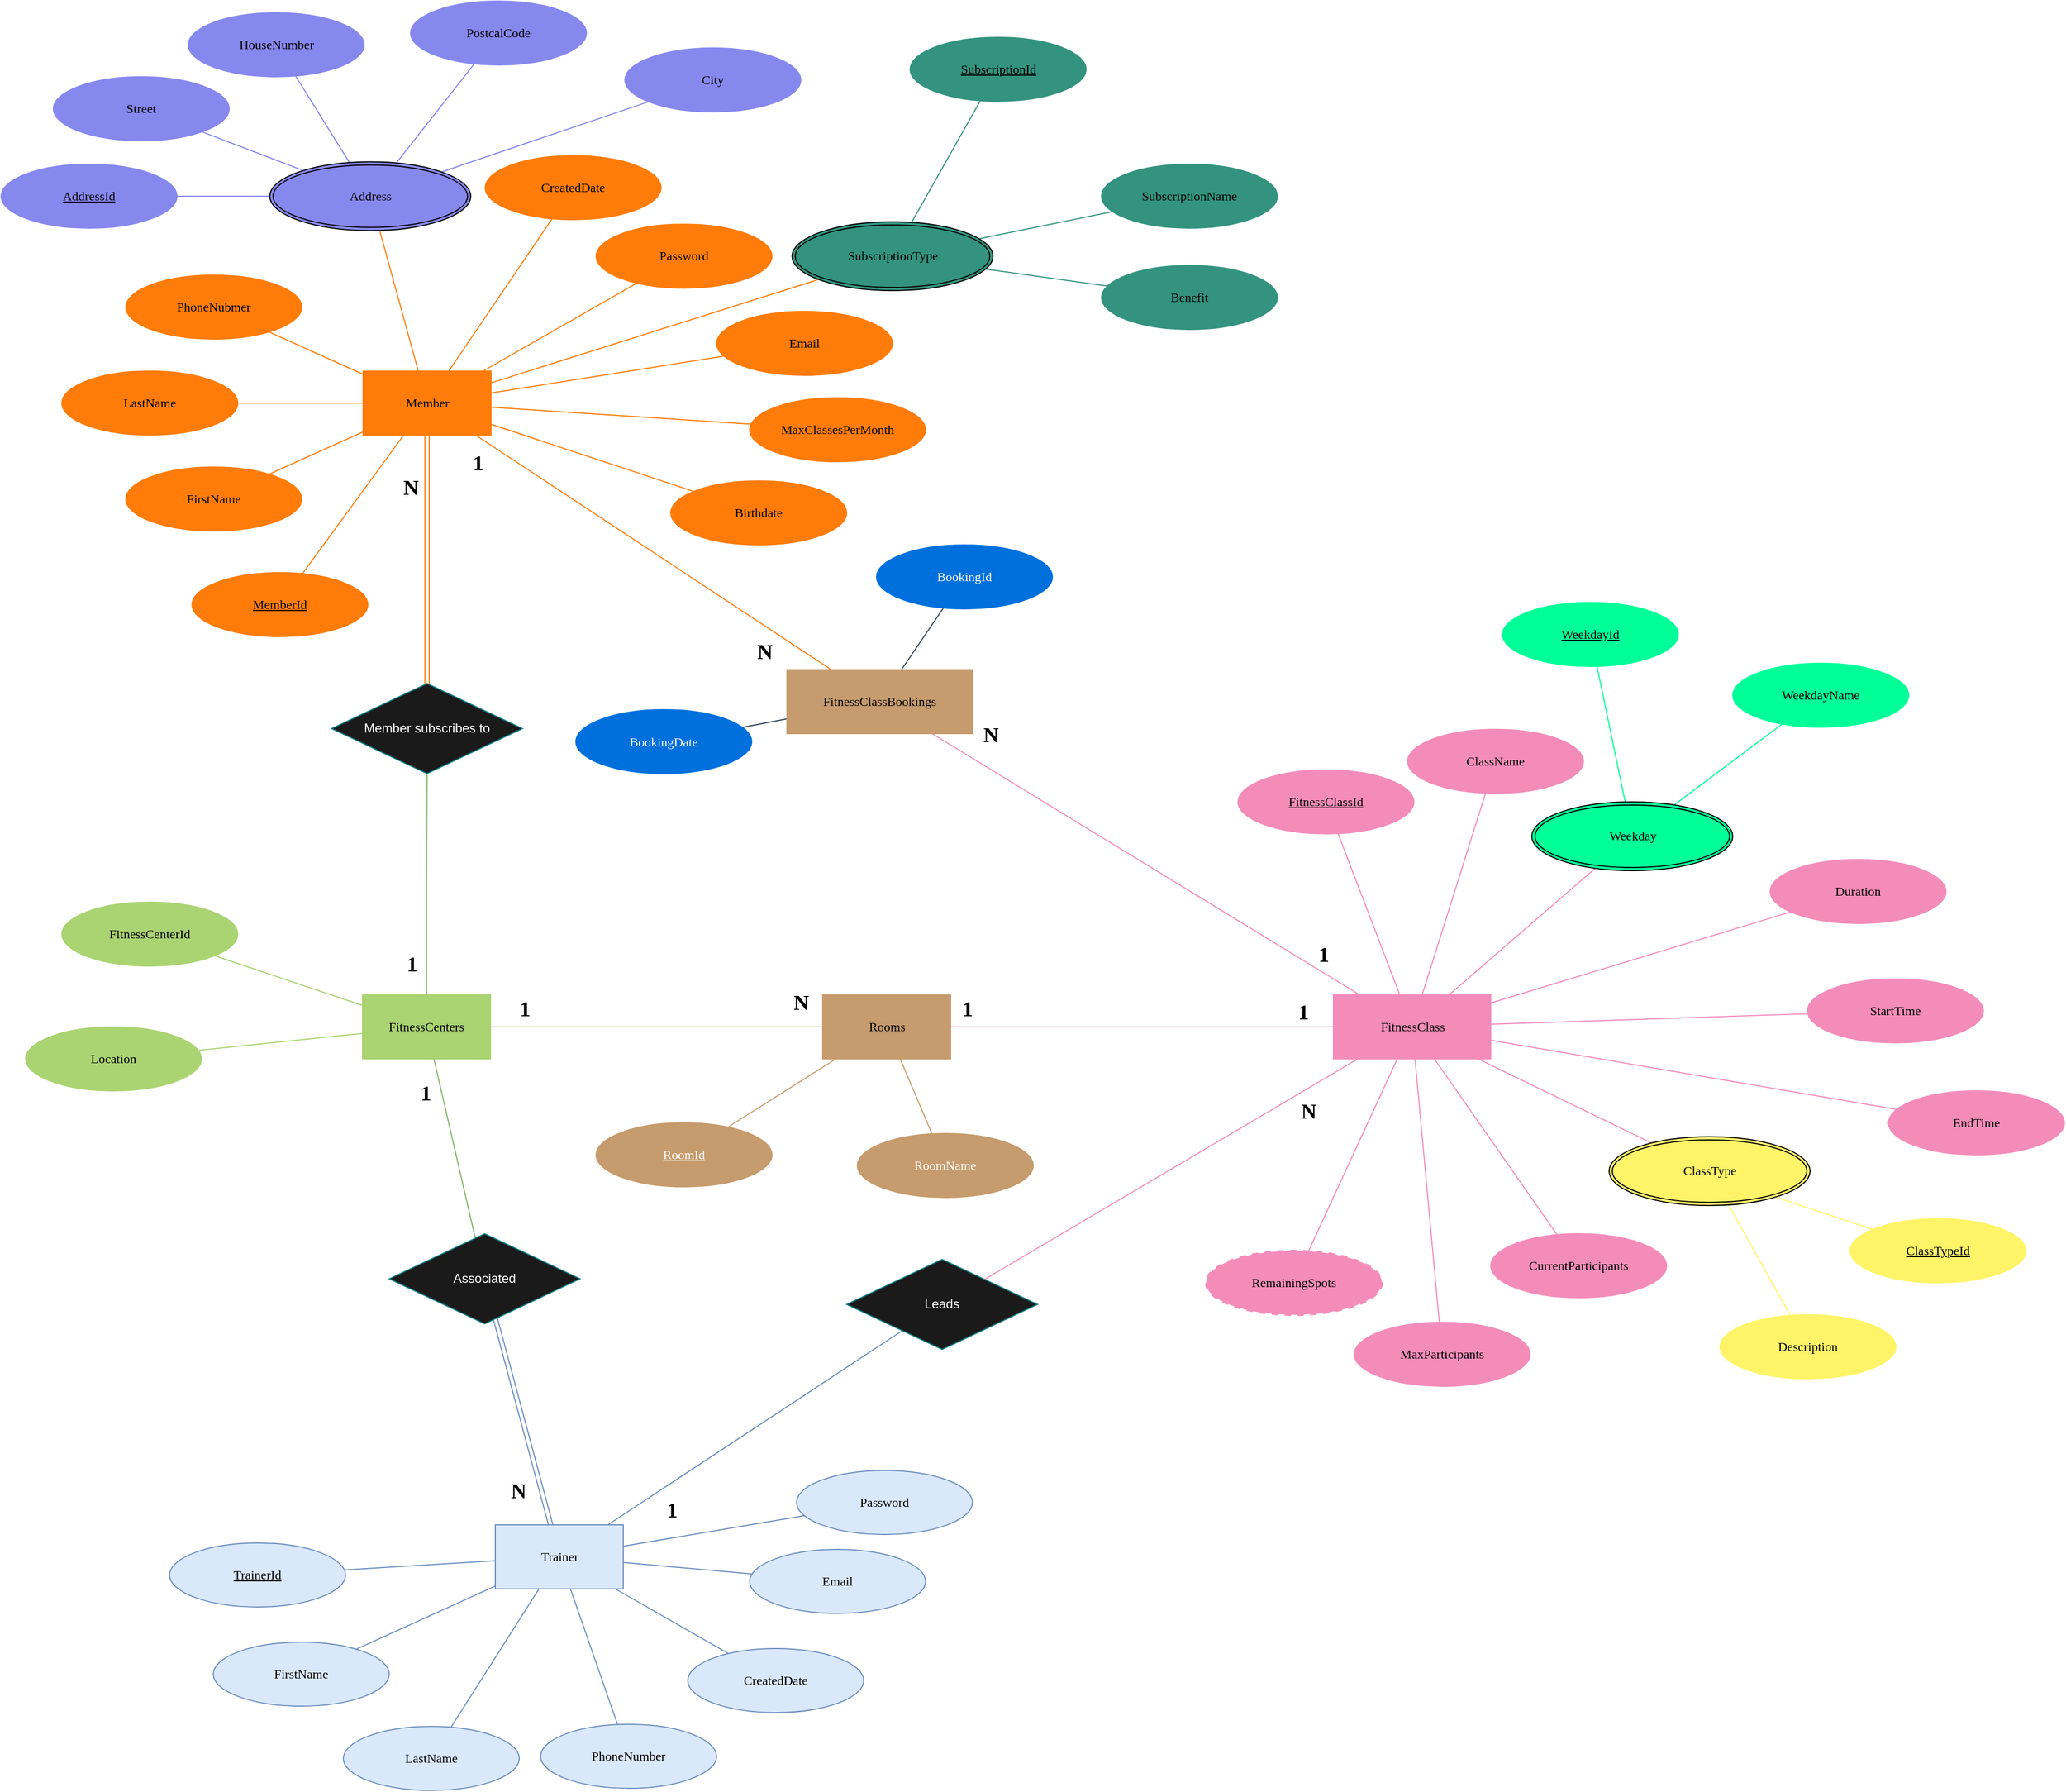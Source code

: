 <mxfile version="24.9.3">
  <diagram id="R2lEEEUBdFMjLlhIrx00" name="Page-1">
    <mxGraphModel dx="2087" dy="1278" grid="0" gridSize="10" guides="1" tooltips="1" connect="1" arrows="1" fold="1" page="0" pageScale="1" pageWidth="850" pageHeight="1100" background="none" math="0" shadow="0" extFonts="Permanent Marker^https://fonts.googleapis.com/css?family=Permanent+Marker">
      <root>
        <mxCell id="0" />
        <mxCell id="1" parent="0" />
        <mxCell id="G0pl_QO3Hfvkbfspibtp-177" style="edgeStyle=none;rounded=0;hachureGap=4;orthogonalLoop=1;jettySize=auto;html=1;fontFamily=Verdana;endArrow=none;endFill=0;fillColor=#f8cecc;strokeColor=#F48CBA;" parent="1" source="NjNgfB7Wpn4F77hZB5Vm-9" target="G0pl_QO3Hfvkbfspibtp-259" edge="1">
          <mxGeometry relative="1" as="geometry">
            <mxPoint x="806.622" y="550.341" as="sourcePoint" />
            <mxPoint x="1201.2" y="795" as="targetPoint" />
          </mxGeometry>
        </mxCell>
        <mxCell id="G0pl_QO3Hfvkbfspibtp-3" value="Member" style="rounded=0;whiteSpace=wrap;html=1;fillColor=#FF7C0A;strokeColor=#FF7C0A;fontFamily=Verdana;" parent="1" vertex="1">
          <mxGeometry x="272.5" y="210" width="120" height="60" as="geometry" />
        </mxCell>
        <mxCell id="G0pl_QO3Hfvkbfspibtp-19" style="rounded=0;orthogonalLoop=1;jettySize=auto;html=1;endArrow=none;endFill=0;fillColor=#ffe6cc;strokeColor=#FF7C0A;fontFamily=Verdana;" parent="1" source="G0pl_QO3Hfvkbfspibtp-4" target="G0pl_QO3Hfvkbfspibtp-3" edge="1">
          <mxGeometry relative="1" as="geometry" />
        </mxCell>
        <mxCell id="G0pl_QO3Hfvkbfspibtp-4" value="PhoneNubmer" style="ellipse;whiteSpace=wrap;html=1;rounded=0;fillColor=#FF7C0A;strokeColor=#FF7C0A;fontFamily=Verdana;" parent="1" vertex="1">
          <mxGeometry x="50" y="120" width="165" height="60" as="geometry" />
        </mxCell>
        <mxCell id="G0pl_QO3Hfvkbfspibtp-18" style="rounded=0;orthogonalLoop=1;jettySize=auto;html=1;endArrow=none;endFill=0;fillColor=#ffe6cc;strokeColor=#FF7C0A;fontFamily=Verdana;" parent="1" source="G0pl_QO3Hfvkbfspibtp-5" target="G0pl_QO3Hfvkbfspibtp-3" edge="1">
          <mxGeometry relative="1" as="geometry" />
        </mxCell>
        <mxCell id="G0pl_QO3Hfvkbfspibtp-5" value="&lt;div&gt;Email&lt;/div&gt;" style="ellipse;whiteSpace=wrap;html=1;rounded=0;fillColor=#FF7C0A;strokeColor=#FF7C0A;fontFamily=Verdana;" parent="1" vertex="1">
          <mxGeometry x="604" y="154" width="165" height="60" as="geometry" />
        </mxCell>
        <mxCell id="G0pl_QO3Hfvkbfspibtp-13" style="rounded=0;orthogonalLoop=1;jettySize=auto;html=1;endArrow=none;endFill=0;fillColor=#ffe6cc;strokeColor=#FF7C0A;fontFamily=Verdana;" parent="1" source="G0pl_QO3Hfvkbfspibtp-6" target="G0pl_QO3Hfvkbfspibtp-3" edge="1">
          <mxGeometry relative="1" as="geometry" />
        </mxCell>
        <mxCell id="G0pl_QO3Hfvkbfspibtp-6" value="FirstName" style="ellipse;whiteSpace=wrap;html=1;rounded=0;fillColor=#FF7C0A;strokeColor=#FF7C0A;fontFamily=Verdana;" parent="1" vertex="1">
          <mxGeometry x="50" y="300" width="165" height="60" as="geometry" />
        </mxCell>
        <mxCell id="G0pl_QO3Hfvkbfspibtp-20" style="rounded=0;orthogonalLoop=1;jettySize=auto;html=1;endArrow=none;endFill=0;fillColor=#ffe6cc;strokeColor=#FF7C0A;fontFamily=Verdana;" parent="1" source="G0pl_QO3Hfvkbfspibtp-7" target="G0pl_QO3Hfvkbfspibtp-3" edge="1">
          <mxGeometry relative="1" as="geometry" />
        </mxCell>
        <mxCell id="G0pl_QO3Hfvkbfspibtp-7" value="LastName" style="ellipse;whiteSpace=wrap;html=1;rounded=0;fillColor=#FF7C0A;strokeColor=#FF7C0A;fontFamily=Verdana;" parent="1" vertex="1">
          <mxGeometry x="-10" y="210" width="165" height="60" as="geometry" />
        </mxCell>
        <mxCell id="G0pl_QO3Hfvkbfspibtp-15" style="rounded=0;orthogonalLoop=1;jettySize=auto;html=1;endArrow=none;endFill=0;fillColor=#ffe6cc;strokeColor=#FF7C0A;fontFamily=Verdana;" parent="1" source="G0pl_QO3Hfvkbfspibtp-8" target="G0pl_QO3Hfvkbfspibtp-3" edge="1">
          <mxGeometry relative="1" as="geometry" />
        </mxCell>
        <mxCell id="G0pl_QO3Hfvkbfspibtp-8" value="Birthdate" style="ellipse;whiteSpace=wrap;html=1;rounded=0;fillColor=#FF7C0A;strokeColor=#FF7C0A;fontFamily=Verdana;" parent="1" vertex="1">
          <mxGeometry x="561" y="313" width="165" height="60" as="geometry" />
        </mxCell>
        <mxCell id="G0pl_QO3Hfvkbfspibtp-16" style="rounded=0;orthogonalLoop=1;jettySize=auto;html=1;endArrow=none;endFill=0;fillColor=#ffe6cc;strokeColor=#FF7C0A;fontFamily=Verdana;" parent="1" source="G0pl_QO3Hfvkbfspibtp-271" target="G0pl_QO3Hfvkbfspibtp-3" edge="1">
          <mxGeometry relative="1" as="geometry">
            <mxPoint x="288.33" y="75.865" as="sourcePoint" />
          </mxGeometry>
        </mxCell>
        <mxCell id="G0pl_QO3Hfvkbfspibtp-17" style="rounded=0;orthogonalLoop=1;jettySize=auto;html=1;endArrow=none;endFill=0;fillColor=#ffe6cc;strokeColor=#FF7C0A;fontFamily=Verdana;" parent="1" source="G0pl_QO3Hfvkbfspibtp-10" target="G0pl_QO3Hfvkbfspibtp-3" edge="1">
          <mxGeometry relative="1" as="geometry" />
        </mxCell>
        <mxCell id="G0pl_QO3Hfvkbfspibtp-10" value="CreatedDate" style="ellipse;whiteSpace=wrap;html=1;rounded=0;fillColor=#FF7C0A;strokeColor=#FF7C0A;fontFamily=Verdana;" parent="1" vertex="1">
          <mxGeometry x="387" y="8" width="165" height="60" as="geometry" />
        </mxCell>
        <mxCell id="G0pl_QO3Hfvkbfspibtp-14" style="rounded=0;orthogonalLoop=1;jettySize=auto;html=1;endArrow=none;endFill=0;fillColor=#ffe6cc;strokeColor=#FF7C0A;fontFamily=Verdana;" parent="1" source="G0pl_QO3Hfvkbfspibtp-269" target="G0pl_QO3Hfvkbfspibtp-3" edge="1">
          <mxGeometry relative="1" as="geometry">
            <mxPoint x="699.319" y="122.716" as="sourcePoint" />
          </mxGeometry>
        </mxCell>
        <mxCell id="G0pl_QO3Hfvkbfspibtp-22" style="rounded=0;orthogonalLoop=1;jettySize=auto;html=1;endArrow=none;endFill=0;fillColor=#ffe6cc;strokeColor=#FF7C0A;fontFamily=Verdana;" parent="1" source="G0pl_QO3Hfvkbfspibtp-21" target="G0pl_QO3Hfvkbfspibtp-3" edge="1">
          <mxGeometry relative="1" as="geometry" />
        </mxCell>
        <mxCell id="G0pl_QO3Hfvkbfspibtp-21" value="MemberId" style="ellipse;whiteSpace=wrap;html=1;rounded=0;fillColor=#FF7C0A;strokeColor=#FF7C0A;fontStyle=4;fontFamily=Verdana;" parent="1" vertex="1">
          <mxGeometry x="112" y="399" width="165" height="60" as="geometry" />
        </mxCell>
        <mxCell id="G0pl_QO3Hfvkbfspibtp-42" style="edgeStyle=orthogonalEdgeStyle;rounded=0;orthogonalLoop=1;jettySize=auto;html=1;endArrow=none;endFill=0;shape=link;fillColor=#ffe6cc;strokeColor=#FF7C0A;fontFamily=Verdana;" parent="1" source="G0pl_QO3Hfvkbfspibtp-257" target="G0pl_QO3Hfvkbfspibtp-3" edge="1">
          <mxGeometry relative="1" as="geometry">
            <mxPoint x="333.0" y="502" as="sourcePoint" />
          </mxGeometry>
        </mxCell>
        <mxCell id="G0pl_QO3Hfvkbfspibtp-94" style="rounded=0;orthogonalLoop=1;jettySize=auto;html=1;endArrow=none;endFill=0;fillColor=#f8cecc;strokeColor=#F48CBA;fontFamily=Verdana;" parent="1" source="G0pl_QO3Hfvkbfspibtp-267" target="G0pl_QO3Hfvkbfspibtp-259" edge="1">
          <mxGeometry relative="1" as="geometry">
            <mxPoint x="1425.561" y="667.955" as="sourcePoint" />
            <mxPoint x="1283.743" y="795" as="targetPoint" />
          </mxGeometry>
        </mxCell>
        <mxCell id="G0pl_QO3Hfvkbfspibtp-223" style="edgeStyle=none;rounded=0;orthogonalLoop=1;jettySize=auto;html=1;endArrow=none;endFill=0;fillColor=#f8cecc;strokeColor=#F48CBA;fontFamily=Verdana;" parent="1" source="G0pl_QO3Hfvkbfspibtp-102" target="G0pl_QO3Hfvkbfspibtp-259" edge="1">
          <mxGeometry relative="1" as="geometry">
            <mxPoint x="1330" y="838.374" as="targetPoint" />
          </mxGeometry>
        </mxCell>
        <mxCell id="G0pl_QO3Hfvkbfspibtp-102" value="EndTime" style="ellipse;whiteSpace=wrap;html=1;rounded=0;fillColor=#F48CBA;strokeColor=#F48CBA;fontFamily=Verdana;" parent="1" vertex="1">
          <mxGeometry x="1703" y="885" width="165" height="60" as="geometry" />
        </mxCell>
        <mxCell id="G0pl_QO3Hfvkbfspibtp-105" style="rounded=0;orthogonalLoop=1;jettySize=auto;html=1;endArrow=none;endFill=0;fillColor=#f8cecc;strokeColor=#F48CBA;fontFamily=Verdana;" parent="1" source="G0pl_QO3Hfvkbfspibtp-106" target="G0pl_QO3Hfvkbfspibtp-259" edge="1">
          <mxGeometry relative="1" as="geometry">
            <mxPoint x="1330" y="801.574" as="targetPoint" />
          </mxGeometry>
        </mxCell>
        <mxCell id="G0pl_QO3Hfvkbfspibtp-106" value="Duration" style="ellipse;whiteSpace=wrap;html=1;rounded=0;fillColor=#F48CBA;strokeColor=#F48CBA;strokeWidth=1;fontFamily=Verdana;" parent="1" vertex="1">
          <mxGeometry x="1592" y="668" width="165" height="60" as="geometry" />
        </mxCell>
        <mxCell id="G0pl_QO3Hfvkbfspibtp-116" value="" style="rounded=0;orthogonalLoop=1;jettySize=auto;html=1;endArrow=none;endFill=0;fillColor=#f8cecc;strokeColor=#00FF98;fontFamily=Verdana;" parent="1" source="G0pl_QO3Hfvkbfspibtp-111" target="G0pl_QO3Hfvkbfspibtp-267" edge="1">
          <mxGeometry relative="1" as="geometry">
            <mxPoint x="1038.996" y="560.522" as="sourcePoint" />
            <mxPoint x="1450.265" y="610.06" as="targetPoint" />
          </mxGeometry>
        </mxCell>
        <mxCell id="G0pl_QO3Hfvkbfspibtp-111" value="WeekdayId" style="ellipse;whiteSpace=wrap;html=1;rounded=0;fillColor=#00FF98;strokeColor=#00FF98;fontStyle=4;fontFamily=Verdana;" parent="1" vertex="1">
          <mxGeometry x="1341" y="427" width="165" height="60" as="geometry" />
        </mxCell>
        <mxCell id="G0pl_QO3Hfvkbfspibtp-115" value="" style="rounded=0;orthogonalLoop=1;jettySize=auto;html=1;endArrow=none;endFill=0;fillColor=#f8cecc;strokeColor=#00FF98;fontFamily=Verdana;" parent="1" source="G0pl_QO3Hfvkbfspibtp-113" target="G0pl_QO3Hfvkbfspibtp-267" edge="1">
          <mxGeometry relative="1" as="geometry">
            <mxPoint x="1494.192" y="613.504" as="targetPoint" />
          </mxGeometry>
        </mxCell>
        <mxCell id="G0pl_QO3Hfvkbfspibtp-113" value="WeekdayName" style="ellipse;whiteSpace=wrap;html=1;rounded=0;fillColor=#00FF98;strokeColor=#00FF98;fontFamily=Verdana;" parent="1" vertex="1">
          <mxGeometry x="1557" y="484" width="165" height="60" as="geometry" />
        </mxCell>
        <mxCell id="G0pl_QO3Hfvkbfspibtp-117" value="StartTime" style="ellipse;whiteSpace=wrap;html=1;rounded=0;fillColor=#F48CBA;strokeColor=#F48CBA;fontFamily=Verdana;" parent="1" vertex="1">
          <mxGeometry x="1627" y="780" width="165" height="60" as="geometry" />
        </mxCell>
        <mxCell id="G0pl_QO3Hfvkbfspibtp-127" style="edgeStyle=orthogonalEdgeStyle;rounded=0;hachureGap=4;orthogonalLoop=1;jettySize=auto;html=1;fontFamily=Verdana;endArrow=none;endFill=0;fillColor=#f8cecc;strokeColor=#F48CBA;" parent="1" source="NjNgfB7Wpn4F77hZB5Vm-2" target="G0pl_QO3Hfvkbfspibtp-259" edge="1">
          <mxGeometry relative="1" as="geometry">
            <mxPoint x="867.5" y="825.083" as="sourcePoint" />
            <mxPoint x="1171" y="825" as="targetPoint" />
          </mxGeometry>
        </mxCell>
        <mxCell id="G0pl_QO3Hfvkbfspibtp-131" style="rounded=0;hachureGap=4;orthogonalLoop=1;jettySize=auto;html=1;fontFamily=Verdana;endArrow=none;endFill=0;fillColor=#d5e8d4;strokeColor=#AAD372;" parent="1" source="G0pl_QO3Hfvkbfspibtp-130" target="NjNgfB7Wpn4F77hZB5Vm-1" edge="1">
          <mxGeometry relative="1" as="geometry">
            <mxPoint x="264.989" y="802.496" as="targetPoint" />
          </mxGeometry>
        </mxCell>
        <mxCell id="G0pl_QO3Hfvkbfspibtp-130" value="FitnessCenterId" style="ellipse;whiteSpace=wrap;html=1;rounded=0;fillColor=#AAD372;strokeColor=#AAD372;fontFamily=Verdana;" parent="1" vertex="1">
          <mxGeometry x="-10" y="708" width="165" height="60" as="geometry" />
        </mxCell>
        <mxCell id="G0pl_QO3Hfvkbfspibtp-133" style="edgeStyle=none;rounded=0;hachureGap=4;orthogonalLoop=1;jettySize=auto;html=1;fontFamily=Verdana;endArrow=none;endFill=0;fillColor=#d5e8d4;strokeColor=#AAD372;" parent="1" source="G0pl_QO3Hfvkbfspibtp-132" target="NjNgfB7Wpn4F77hZB5Vm-1" edge="1">
          <mxGeometry relative="1" as="geometry">
            <mxPoint x="242.197" y="834.236" as="targetPoint" />
          </mxGeometry>
        </mxCell>
        <mxCell id="G0pl_QO3Hfvkbfspibtp-132" value="&lt;div&gt;Location&lt;/div&gt;" style="ellipse;whiteSpace=wrap;html=1;rounded=0;fillColor=#AAD372;strokeColor=#AAD372;fontFamily=Verdana;" parent="1" vertex="1">
          <mxGeometry x="-44" y="825" width="165" height="60" as="geometry" />
        </mxCell>
        <mxCell id="G0pl_QO3Hfvkbfspibtp-139" value="" style="edgeStyle=none;rounded=0;orthogonalLoop=1;jettySize=auto;html=1;endArrow=none;endFill=0;fillColor=#f8cecc;strokeColor=#F48CBA;fontFamily=Verdana;" parent="1" source="G0pl_QO3Hfvkbfspibtp-117" target="G0pl_QO3Hfvkbfspibtp-259" edge="1">
          <mxGeometry relative="1" as="geometry">
            <mxPoint x="1728" y="787.5" as="sourcePoint" />
            <mxPoint x="1330" y="822.402" as="targetPoint" />
          </mxGeometry>
        </mxCell>
        <mxCell id="G0pl_QO3Hfvkbfspibtp-141" value="1" style="text;html=1;align=center;verticalAlign=middle;resizable=0;points=[];autosize=1;strokeColor=none;fillColor=none;fontFamily=Verdana;fontSize=20;textShadow=0;fontStyle=1" parent="1" vertex="1">
          <mxGeometry x="408" y="789" width="31" height="36" as="geometry" />
        </mxCell>
        <mxCell id="G0pl_QO3Hfvkbfspibtp-144" style="edgeStyle=none;rounded=0;hachureGap=4;orthogonalLoop=1;jettySize=auto;html=1;fontFamily=Verdana;endArrow=none;endFill=0;fillColor=#f8cecc;strokeColor=#F48CBA;" parent="1" source="G0pl_QO3Hfvkbfspibtp-268" target="G0pl_QO3Hfvkbfspibtp-259" edge="1">
          <mxGeometry relative="1" as="geometry">
            <mxPoint x="1483.976" y="939.238" as="sourcePoint" />
            <mxPoint x="1311.583" y="855" as="targetPoint" />
          </mxGeometry>
        </mxCell>
        <mxCell id="G0pl_QO3Hfvkbfspibtp-146" style="edgeStyle=none;rounded=0;hachureGap=4;orthogonalLoop=1;jettySize=auto;html=1;fontFamily=Verdana;endArrow=none;endFill=0;fillColor=#f8cecc;strokeColor=#FFF468;" parent="1" source="G0pl_QO3Hfvkbfspibtp-145" edge="1">
          <mxGeometry relative="1" as="geometry">
            <mxPoint x="1593.829" y="983.566" as="targetPoint" />
          </mxGeometry>
        </mxCell>
        <mxCell id="G0pl_QO3Hfvkbfspibtp-147" value="Description" style="ellipse;whiteSpace=wrap;html=1;rounded=0;fillColor=#FFF468;strokeColor=#FFF468;fontFamily=Verdana;" parent="1" vertex="1">
          <mxGeometry x="1545" y="1095" width="165" height="60" as="geometry" />
        </mxCell>
        <mxCell id="G0pl_QO3Hfvkbfspibtp-149" value="" style="edgeStyle=none;rounded=0;hachureGap=4;orthogonalLoop=1;jettySize=auto;html=1;fontFamily=Verdana;endArrow=none;endFill=0;fillColor=#f8cecc;strokeColor=#FFF468;" parent="1" source="G0pl_QO3Hfvkbfspibtp-147" target="G0pl_QO3Hfvkbfspibtp-268" edge="1">
          <mxGeometry relative="1" as="geometry">
            <mxPoint x="1302" y="1120.5" as="sourcePoint" />
            <mxPoint x="1549.808" y="992.832" as="targetPoint" />
          </mxGeometry>
        </mxCell>
        <mxCell id="G0pl_QO3Hfvkbfspibtp-145" value="ClassTypeId" style="ellipse;whiteSpace=wrap;html=1;rounded=0;fillColor=#FFF468;strokeColor=#FFF468;fontStyle=4;fontFamily=Verdana;" parent="1" vertex="1">
          <mxGeometry x="1667" y="1005" width="165" height="60" as="geometry" />
        </mxCell>
        <mxCell id="G0pl_QO3Hfvkbfspibtp-151" style="edgeStyle=none;rounded=0;hachureGap=4;orthogonalLoop=1;jettySize=auto;html=1;fontFamily=Verdana;endArrow=none;endFill=0;fillColor=#f8cecc;strokeColor=#F48CBA;" parent="1" source="G0pl_QO3Hfvkbfspibtp-150" target="G0pl_QO3Hfvkbfspibtp-259" edge="1">
          <mxGeometry relative="1" as="geometry">
            <mxPoint x="1272.196" y="855" as="targetPoint" />
          </mxGeometry>
        </mxCell>
        <mxCell id="G0pl_QO3Hfvkbfspibtp-150" value="CurrentParticipants" style="ellipse;whiteSpace=wrap;html=1;rounded=0;fillColor=#F48CBA;strokeColor=#F48CBA;strokeWidth=1;fontFamily=Verdana;" parent="1" vertex="1">
          <mxGeometry x="1330" y="1019" width="165" height="60" as="geometry" />
        </mxCell>
        <mxCell id="G0pl_QO3Hfvkbfspibtp-152" style="edgeStyle=none;rounded=0;hachureGap=4;orthogonalLoop=1;jettySize=auto;html=1;exitX=0.5;exitY=1;exitDx=0;exitDy=0;fontFamily=Verdana;" parent="1" source="G0pl_QO3Hfvkbfspibtp-150" target="G0pl_QO3Hfvkbfspibtp-150" edge="1">
          <mxGeometry relative="1" as="geometry" />
        </mxCell>
        <mxCell id="G0pl_QO3Hfvkbfspibtp-153" style="edgeStyle=none;rounded=0;hachureGap=4;orthogonalLoop=1;jettySize=auto;html=1;exitX=0.5;exitY=1;exitDx=0;exitDy=0;fontFamily=Verdana;" parent="1" edge="1">
          <mxGeometry relative="1" as="geometry">
            <mxPoint x="1148" y="1046.5" as="sourcePoint" />
            <mxPoint x="1148" y="1046.5" as="targetPoint" />
          </mxGeometry>
        </mxCell>
        <mxCell id="G0pl_QO3Hfvkbfspibtp-175" style="edgeStyle=none;rounded=0;hachureGap=4;orthogonalLoop=1;jettySize=auto;html=1;fontFamily=Verdana;endArrow=none;endFill=0;fillColor=#d5e8d4;strokeColor=#82b366;" parent="1" source="G0pl_QO3Hfvkbfspibtp-254" target="NjNgfB7Wpn4F77hZB5Vm-1" edge="1">
          <mxGeometry relative="1" as="geometry">
            <mxPoint x="379.557" y="1030.34" as="sourcePoint" />
            <mxPoint x="339.772" y="857.154" as="targetPoint" />
          </mxGeometry>
        </mxCell>
        <mxCell id="G0pl_QO3Hfvkbfspibtp-176" style="edgeStyle=none;rounded=0;hachureGap=4;orthogonalLoop=1;jettySize=auto;html=1;fontFamily=Verdana;endArrow=none;endFill=0;fillColor=#f8cecc;strokeColor=#F48CBA;" parent="1" source="G0pl_QO3Hfvkbfspibtp-253" target="G0pl_QO3Hfvkbfspibtp-259" edge="1">
          <mxGeometry relative="1" as="geometry">
            <mxPoint x="859.633" y="1064.429" as="sourcePoint" />
            <mxPoint x="1200.356" y="855" as="targetPoint" />
          </mxGeometry>
        </mxCell>
        <mxCell id="G0pl_QO3Hfvkbfspibtp-156" value="Trainer" style="rounded=0;whiteSpace=wrap;html=1;fillColor=#dae8fc;strokeColor=#6c8ebf;fontFamily=Verdana;" parent="1" vertex="1">
          <mxGeometry x="396.5" y="1292" width="120" height="60" as="geometry" />
        </mxCell>
        <mxCell id="G0pl_QO3Hfvkbfspibtp-157" style="rounded=0;orthogonalLoop=1;jettySize=auto;html=1;endArrow=none;endFill=0;fillColor=#dae8fc;strokeColor=#6c8ebf;fontFamily=Verdana;" parent="1" source="G0pl_QO3Hfvkbfspibtp-158" target="G0pl_QO3Hfvkbfspibtp-156" edge="1">
          <mxGeometry relative="1" as="geometry" />
        </mxCell>
        <mxCell id="G0pl_QO3Hfvkbfspibtp-158" value="PhoneNumber" style="ellipse;whiteSpace=wrap;html=1;rounded=0;fillColor=#dae8fc;strokeColor=#6c8ebf;fontFamily=Verdana;" parent="1" vertex="1">
          <mxGeometry x="439" y="1479" width="165" height="60" as="geometry" />
        </mxCell>
        <mxCell id="G0pl_QO3Hfvkbfspibtp-159" style="rounded=0;orthogonalLoop=1;jettySize=auto;html=1;endArrow=none;endFill=0;fillColor=#dae8fc;strokeColor=#6c8ebf;fontFamily=Verdana;" parent="1" source="G0pl_QO3Hfvkbfspibtp-160" target="G0pl_QO3Hfvkbfspibtp-156" edge="1">
          <mxGeometry relative="1" as="geometry" />
        </mxCell>
        <mxCell id="G0pl_QO3Hfvkbfspibtp-160" value="&lt;div&gt;Email&lt;/div&gt;" style="ellipse;whiteSpace=wrap;html=1;rounded=0;fillColor=#dae8fc;strokeColor=#6c8ebf;fontFamily=Verdana;" parent="1" vertex="1">
          <mxGeometry x="635" y="1315" width="165" height="60" as="geometry" />
        </mxCell>
        <mxCell id="G0pl_QO3Hfvkbfspibtp-161" style="rounded=0;orthogonalLoop=1;jettySize=auto;html=1;endArrow=none;endFill=0;fillColor=#dae8fc;strokeColor=#6c8ebf;fontFamily=Verdana;" parent="1" source="G0pl_QO3Hfvkbfspibtp-162" target="G0pl_QO3Hfvkbfspibtp-156" edge="1">
          <mxGeometry relative="1" as="geometry" />
        </mxCell>
        <mxCell id="G0pl_QO3Hfvkbfspibtp-162" value="FirstName" style="ellipse;whiteSpace=wrap;html=1;rounded=0;fillColor=#dae8fc;strokeColor=#6c8ebf;fontFamily=Verdana;" parent="1" vertex="1">
          <mxGeometry x="132" y="1402" width="165" height="60" as="geometry" />
        </mxCell>
        <mxCell id="G0pl_QO3Hfvkbfspibtp-163" style="rounded=0;orthogonalLoop=1;jettySize=auto;html=1;endArrow=none;endFill=0;fillColor=#dae8fc;strokeColor=#6c8ebf;fontFamily=Verdana;" parent="1" source="G0pl_QO3Hfvkbfspibtp-164" target="G0pl_QO3Hfvkbfspibtp-156" edge="1">
          <mxGeometry relative="1" as="geometry" />
        </mxCell>
        <mxCell id="G0pl_QO3Hfvkbfspibtp-164" value="LastName" style="ellipse;whiteSpace=wrap;html=1;rounded=0;fillColor=#dae8fc;strokeColor=#6c8ebf;fontFamily=Verdana;" parent="1" vertex="1">
          <mxGeometry x="254" y="1481" width="165" height="60" as="geometry" />
        </mxCell>
        <mxCell id="G0pl_QO3Hfvkbfspibtp-169" style="rounded=0;orthogonalLoop=1;jettySize=auto;html=1;endArrow=none;endFill=0;fillColor=#dae8fc;strokeColor=#6c8ebf;fontFamily=Verdana;" parent="1" source="G0pl_QO3Hfvkbfspibtp-170" target="G0pl_QO3Hfvkbfspibtp-156" edge="1">
          <mxGeometry relative="1" as="geometry" />
        </mxCell>
        <mxCell id="G0pl_QO3Hfvkbfspibtp-170" value="CreatedDate" style="ellipse;whiteSpace=wrap;html=1;rounded=0;fillColor=#dae8fc;strokeColor=#6c8ebf;strokeWidth=1;fontFamily=Verdana;" parent="1" vertex="1">
          <mxGeometry x="577" y="1408" width="165" height="60" as="geometry" />
        </mxCell>
        <mxCell id="G0pl_QO3Hfvkbfspibtp-173" style="rounded=0;orthogonalLoop=1;jettySize=auto;html=1;endArrow=none;endFill=0;fillColor=#dae8fc;strokeColor=#6c8ebf;fontFamily=Verdana;" parent="1" source="G0pl_QO3Hfvkbfspibtp-174" target="G0pl_QO3Hfvkbfspibtp-156" edge="1">
          <mxGeometry relative="1" as="geometry" />
        </mxCell>
        <mxCell id="G0pl_QO3Hfvkbfspibtp-174" value="TrainerId" style="ellipse;whiteSpace=wrap;html=1;rounded=0;fillColor=#dae8fc;strokeColor=#6c8ebf;fontStyle=4;fontFamily=Verdana;" parent="1" vertex="1">
          <mxGeometry x="91" y="1309" width="165" height="60" as="geometry" />
        </mxCell>
        <mxCell id="G0pl_QO3Hfvkbfspibtp-178" value="1" style="text;html=1;align=center;verticalAlign=middle;resizable=0;points=[];autosize=1;strokeColor=none;fillColor=none;fontFamily=Verdana;fontSize=20;textShadow=0;fontStyle=1" parent="1" vertex="1">
          <mxGeometry x="302" y="746.75" width="31" height="36" as="geometry" />
        </mxCell>
        <mxCell id="G0pl_QO3Hfvkbfspibtp-179" value="N" style="text;html=1;align=center;verticalAlign=middle;resizable=0;points=[];autosize=1;strokeColor=none;fillColor=none;fontFamily=Verdana;fontSize=20;textShadow=0;fontStyle=1" parent="1" vertex="1">
          <mxGeometry x="300" y="300" width="33" height="36" as="geometry" />
        </mxCell>
        <mxCell id="G0pl_QO3Hfvkbfspibtp-180" value="1" style="text;html=1;align=center;verticalAlign=middle;resizable=0;points=[];autosize=1;strokeColor=none;fillColor=none;fontFamily=Verdana;fontSize=20;textShadow=0;fontStyle=1" parent="1" vertex="1">
          <mxGeometry x="315" y="868" width="31" height="36" as="geometry" />
        </mxCell>
        <mxCell id="G0pl_QO3Hfvkbfspibtp-181" value="N" style="text;html=1;align=center;verticalAlign=middle;resizable=0;points=[];autosize=1;strokeColor=none;fillColor=none;fontFamily=Verdana;fontSize=20;textShadow=0;fontStyle=1" parent="1" vertex="1">
          <mxGeometry x="401" y="1241" width="33" height="36" as="geometry" />
        </mxCell>
        <mxCell id="G0pl_QO3Hfvkbfspibtp-182" value="1" style="text;html=1;align=center;verticalAlign=middle;resizable=0;points=[];autosize=1;strokeColor=none;fillColor=none;fontFamily=Verdana;fontSize=20;textShadow=0;fontStyle=1" parent="1" vertex="1">
          <mxGeometry x="546" y="1259" width="31" height="36" as="geometry" />
        </mxCell>
        <mxCell id="G0pl_QO3Hfvkbfspibtp-183" value="N" style="text;html=1;align=center;verticalAlign=middle;resizable=0;points=[];autosize=1;strokeColor=none;fillColor=none;fontFamily=Verdana;fontSize=20;textShadow=0;fontStyle=1" parent="1" vertex="1">
          <mxGeometry x="1142" y="885" width="33" height="36" as="geometry" />
        </mxCell>
        <mxCell id="G0pl_QO3Hfvkbfspibtp-184" value="1" style="text;html=1;align=center;verticalAlign=middle;resizable=0;points=[];autosize=1;strokeColor=none;fillColor=none;fontFamily=Verdana;fontSize=20;textShadow=0;fontStyle=1" parent="1" vertex="1">
          <mxGeometry x="364.5" y="277" width="31" height="36" as="geometry" />
        </mxCell>
        <mxCell id="G0pl_QO3Hfvkbfspibtp-185" value="1" style="text;html=1;align=center;verticalAlign=middle;resizable=0;points=[];autosize=1;strokeColor=none;fillColor=none;fontFamily=Verdana;fontSize=20;textShadow=0;fontStyle=1" parent="1" vertex="1">
          <mxGeometry x="1157" y="738" width="31" height="36" as="geometry" />
        </mxCell>
        <mxCell id="G0pl_QO3Hfvkbfspibtp-189" style="edgeStyle=none;rounded=0;hachureGap=4;orthogonalLoop=1;jettySize=auto;html=1;fontFamily=Verdana;endArrow=none;endFill=0;fillColor=#fff2cc;strokeColor=#33937F;" parent="1" source="G0pl_QO3Hfvkbfspibtp-186" target="G0pl_QO3Hfvkbfspibtp-269" edge="1">
          <mxGeometry relative="1" as="geometry">
            <mxPoint x="779.15" y="73.695" as="targetPoint" />
          </mxGeometry>
        </mxCell>
        <mxCell id="G0pl_QO3Hfvkbfspibtp-186" value="SubscriptionId" style="ellipse;whiteSpace=wrap;html=1;rounded=0;fillColor=#33937F;strokeColor=#33937F;fontStyle=4;fontFamily=Verdana;" parent="1" vertex="1">
          <mxGeometry x="785.5" y="-103" width="165" height="60" as="geometry" />
        </mxCell>
        <mxCell id="G0pl_QO3Hfvkbfspibtp-188" style="edgeStyle=none;rounded=0;hachureGap=4;orthogonalLoop=1;jettySize=auto;html=1;fontFamily=Verdana;endArrow=none;endFill=0;fillColor=#fff2cc;strokeColor=#33937F;" parent="1" source="G0pl_QO3Hfvkbfspibtp-187" target="G0pl_QO3Hfvkbfspibtp-269" edge="1">
          <mxGeometry relative="1" as="geometry">
            <mxPoint x="833.846" y="88.581" as="targetPoint" />
          </mxGeometry>
        </mxCell>
        <mxCell id="G0pl_QO3Hfvkbfspibtp-187" value="SubscriptionName" style="ellipse;whiteSpace=wrap;html=1;rounded=0;fillColor=#33937F;strokeColor=#33937F;fontFamily=Verdana;" parent="1" vertex="1">
          <mxGeometry x="965" y="16" width="165" height="60" as="geometry" />
        </mxCell>
        <mxCell id="G0pl_QO3Hfvkbfspibtp-191" style="edgeStyle=none;rounded=0;hachureGap=4;orthogonalLoop=1;jettySize=auto;html=1;fontFamily=Verdana;endArrow=none;endFill=0;fillColor=#ffe6cc;strokeColor=#FF7C0A;" parent="1" source="G0pl_QO3Hfvkbfspibtp-190" target="G0pl_QO3Hfvkbfspibtp-3" edge="1">
          <mxGeometry relative="1" as="geometry" />
        </mxCell>
        <mxCell id="G0pl_QO3Hfvkbfspibtp-190" value="MaxClassesPerMonth" style="ellipse;whiteSpace=wrap;html=1;rounded=0;fillColor=#FF7C0A;strokeColor=#FF7C0A;strokeWidth=1;fontFamily=Verdana;" parent="1" vertex="1">
          <mxGeometry x="635" y="235" width="165" height="60" as="geometry" />
        </mxCell>
        <mxCell id="G0pl_QO3Hfvkbfspibtp-195" value="" style="edgeStyle=none;rounded=0;hachureGap=4;orthogonalLoop=1;jettySize=auto;html=1;fontFamily=Verdana;endArrow=none;endFill=0;shape=link;fillColor=#dae8fc;strokeColor=#6c8ebf;" parent="1" source="G0pl_QO3Hfvkbfspibtp-156" target="G0pl_QO3Hfvkbfspibtp-254" edge="1">
          <mxGeometry relative="1" as="geometry">
            <mxPoint x="402" y="1123" as="sourcePoint" />
            <mxPoint x="396.597" y="1098.884" as="targetPoint" />
          </mxGeometry>
        </mxCell>
        <mxCell id="G0pl_QO3Hfvkbfspibtp-197" value="" style="edgeStyle=orthogonalEdgeStyle;rounded=0;orthogonalLoop=1;jettySize=auto;html=1;endArrow=none;endFill=0;fillColor=#d5e8d4;strokeColor=#82b366;fontFamily=Verdana;" parent="1" source="NjNgfB7Wpn4F77hZB5Vm-1" target="G0pl_QO3Hfvkbfspibtp-257" edge="1">
          <mxGeometry relative="1" as="geometry">
            <mxPoint x="332.5" y="792.75" as="sourcePoint" />
            <mxPoint x="333.0" y="582" as="targetPoint" />
          </mxGeometry>
        </mxCell>
        <mxCell id="G0pl_QO3Hfvkbfspibtp-199" value="" style="edgeStyle=orthogonalEdgeStyle;rounded=0;hachureGap=4;orthogonalLoop=1;jettySize=auto;html=1;fontFamily=Verdana;endArrow=none;endFill=0;fillColor=#d5e8d4;strokeColor=#AAD372;" parent="1" source="NjNgfB7Wpn4F77hZB5Vm-1" target="NjNgfB7Wpn4F77hZB5Vm-2" edge="1">
          <mxGeometry relative="1" as="geometry">
            <mxPoint x="426.75" y="825.083" as="sourcePoint" />
            <mxPoint x="679" y="825.0" as="targetPoint" />
          </mxGeometry>
        </mxCell>
        <mxCell id="G0pl_QO3Hfvkbfspibtp-202" value="" style="edgeStyle=none;rounded=0;hachureGap=4;orthogonalLoop=1;jettySize=auto;html=1;fontFamily=Verdana;endArrow=none;endFill=0;fillColor=#dae8fc;strokeColor=#6c8ebf;" parent="1" source="G0pl_QO3Hfvkbfspibtp-156" target="G0pl_QO3Hfvkbfspibtp-253" edge="1">
          <mxGeometry relative="1" as="geometry">
            <mxPoint x="458" y="1123" as="sourcePoint" />
            <mxPoint x="798.045" y="1103.026" as="targetPoint" />
          </mxGeometry>
        </mxCell>
        <mxCell id="G0pl_QO3Hfvkbfspibtp-216" style="edgeStyle=none;rounded=0;orthogonalLoop=1;jettySize=auto;html=1;endArrow=none;endFill=0;fillColor=#fff2cc;strokeColor=#8788EE;fontFamily=Verdana;" parent="1" source="G0pl_QO3Hfvkbfspibtp-203" target="G0pl_QO3Hfvkbfspibtp-271" edge="1">
          <mxGeometry relative="1" as="geometry">
            <mxPoint x="223.432" y="24.335" as="targetPoint" />
          </mxGeometry>
        </mxCell>
        <mxCell id="G0pl_QO3Hfvkbfspibtp-203" value="Street" style="ellipse;whiteSpace=wrap;html=1;rounded=0;fillColor=#8788EE;strokeColor=#8788EE;fontStyle=0;fontFamily=Verdana;" parent="1" vertex="1">
          <mxGeometry x="-18" y="-66" width="165" height="60" as="geometry" />
        </mxCell>
        <mxCell id="G0pl_QO3Hfvkbfspibtp-213" style="edgeStyle=none;rounded=0;orthogonalLoop=1;jettySize=auto;html=1;endArrow=none;endFill=0;fillColor=#fff2cc;strokeColor=#8788EE;fontFamily=Verdana;" parent="1" source="G0pl_QO3Hfvkbfspibtp-204" target="G0pl_QO3Hfvkbfspibtp-271" edge="1">
          <mxGeometry relative="1" as="geometry">
            <mxPoint x="262.167" y="16.75" as="targetPoint" />
          </mxGeometry>
        </mxCell>
        <mxCell id="G0pl_QO3Hfvkbfspibtp-204" value="HouseNumber" style="ellipse;whiteSpace=wrap;html=1;rounded=0;fillColor=#8788EE;strokeColor=#8788EE;fontStyle=0;fontFamily=Verdana;" parent="1" vertex="1">
          <mxGeometry x="108.5" y="-126" width="165" height="60" as="geometry" />
        </mxCell>
        <mxCell id="G0pl_QO3Hfvkbfspibtp-214" style="edgeStyle=none;rounded=0;orthogonalLoop=1;jettySize=auto;html=1;endArrow=none;endFill=0;fillColor=#fff2cc;strokeColor=#8788EE;fontFamily=Verdana;" parent="1" source="G0pl_QO3Hfvkbfspibtp-205" target="G0pl_QO3Hfvkbfspibtp-271" edge="1">
          <mxGeometry relative="1" as="geometry">
            <mxPoint x="302.953" y="17.132" as="targetPoint" />
          </mxGeometry>
        </mxCell>
        <mxCell id="G0pl_QO3Hfvkbfspibtp-205" value="PostcalCode" style="ellipse;whiteSpace=wrap;html=1;rounded=0;fillColor=#8788EE;strokeColor=#8788EE;fontStyle=0;fontFamily=Verdana;" parent="1" vertex="1">
          <mxGeometry x="317" y="-137" width="165" height="60" as="geometry" />
        </mxCell>
        <mxCell id="G0pl_QO3Hfvkbfspibtp-215" style="edgeStyle=none;rounded=0;orthogonalLoop=1;jettySize=auto;html=1;endArrow=none;endFill=0;fillColor=#fff2cc;strokeColor=#8788EE;fontFamily=Verdana;" parent="1" source="G0pl_QO3Hfvkbfspibtp-206" target="G0pl_QO3Hfvkbfspibtp-271" edge="1">
          <mxGeometry relative="1" as="geometry">
            <mxPoint x="340.71" y="25.491" as="targetPoint" />
          </mxGeometry>
        </mxCell>
        <mxCell id="G0pl_QO3Hfvkbfspibtp-206" value="City" style="ellipse;whiteSpace=wrap;html=1;rounded=0;fillColor=#8788EE;strokeColor=#8788EE;fontStyle=0;fontFamily=Verdana;" parent="1" vertex="1">
          <mxGeometry x="518" y="-93" width="165" height="60" as="geometry" />
        </mxCell>
        <mxCell id="G0pl_QO3Hfvkbfspibtp-219" style="edgeStyle=none;rounded=0;orthogonalLoop=1;jettySize=auto;html=1;endArrow=none;endFill=0;fillColor=#6d8764;strokeColor=#C69B6D;fontFamily=Verdana;" parent="1" source="G0pl_QO3Hfvkbfspibtp-217" target="NjNgfB7Wpn4F77hZB5Vm-2" edge="1">
          <mxGeometry relative="1" as="geometry">
            <mxPoint x="784.336" y="857.026" as="targetPoint" />
          </mxGeometry>
        </mxCell>
        <mxCell id="G0pl_QO3Hfvkbfspibtp-217" value="RoomName" style="ellipse;whiteSpace=wrap;html=1;rounded=0;fillColor=#C69B6D;strokeColor=#C69B6D;fontColor=#ffffff;fontFamily=Verdana;" parent="1" vertex="1">
          <mxGeometry x="736" y="925" width="165" height="60" as="geometry" />
        </mxCell>
        <mxCell id="G0pl_QO3Hfvkbfspibtp-220" style="edgeStyle=none;rounded=0;orthogonalLoop=1;jettySize=auto;html=1;endArrow=none;endFill=0;fillColor=#6d8764;strokeColor=#C69B6D;fontFamily=Verdana;" parent="1" source="G0pl_QO3Hfvkbfspibtp-218" target="NjNgfB7Wpn4F77hZB5Vm-2" edge="1">
          <mxGeometry relative="1" as="geometry">
            <mxPoint x="726.706" y="853.043" as="targetPoint" />
          </mxGeometry>
        </mxCell>
        <mxCell id="G0pl_QO3Hfvkbfspibtp-218" value="RoomId" style="ellipse;whiteSpace=wrap;html=1;rounded=0;fillColor=#C69B6D;strokeColor=#C69B6D;fontColor=#ffffff;fontStyle=4;fontFamily=Verdana;" parent="1" vertex="1">
          <mxGeometry x="491" y="915" width="165" height="60" as="geometry" />
        </mxCell>
        <mxCell id="G0pl_QO3Hfvkbfspibtp-222" style="edgeStyle=none;rounded=0;orthogonalLoop=1;jettySize=auto;html=1;endArrow=none;endFill=0;fillColor=#f8cecc;strokeColor=#F48CBA;fontFamily=Verdana;" parent="1" source="G0pl_QO3Hfvkbfspibtp-221" target="G0pl_QO3Hfvkbfspibtp-259" edge="1">
          <mxGeometry relative="1" as="geometry">
            <mxPoint x="1249.73" y="795" as="targetPoint" />
          </mxGeometry>
        </mxCell>
        <mxCell id="G0pl_QO3Hfvkbfspibtp-221" value="FitnessClassId" style="ellipse;whiteSpace=wrap;html=1;rounded=0;fillColor=#F48CBA;strokeColor=#F48CBA;fontStyle=4;fontFamily=Verdana;" parent="1" vertex="1">
          <mxGeometry x="1093" y="584" width="165" height="60" as="geometry" />
        </mxCell>
        <mxCell id="G0pl_QO3Hfvkbfspibtp-227" value="" style="edgeStyle=none;rounded=0;hachureGap=4;orthogonalLoop=1;jettySize=auto;html=1;fontFamily=Verdana;endArrow=none;endFill=0;fillColor=#ffe6cc;strokeColor=#FF7C0A;" parent="1" source="G0pl_QO3Hfvkbfspibtp-3" target="NjNgfB7Wpn4F77hZB5Vm-9" edge="1">
          <mxGeometry relative="1" as="geometry">
            <mxPoint x="364" y="270" as="sourcePoint" />
            <mxPoint x="722.277" y="496.837" as="targetPoint" />
          </mxGeometry>
        </mxCell>
        <mxCell id="G0pl_QO3Hfvkbfspibtp-233" style="edgeStyle=none;rounded=0;orthogonalLoop=1;jettySize=auto;html=1;endArrow=none;endFill=0;fillColor=#fff2cc;strokeColor=#33937F;fontFamily=Verdana;" parent="1" source="G0pl_QO3Hfvkbfspibtp-232" target="G0pl_QO3Hfvkbfspibtp-269" edge="1">
          <mxGeometry relative="1" as="geometry">
            <mxPoint x="838.989" y="113.296" as="targetPoint" />
          </mxGeometry>
        </mxCell>
        <mxCell id="G0pl_QO3Hfvkbfspibtp-232" value="Benefit" style="ellipse;whiteSpace=wrap;html=1;rounded=0;fillColor=#33937F;strokeColor=#33937F;fontFamily=Verdana;" parent="1" vertex="1">
          <mxGeometry x="965" y="111" width="165" height="60" as="geometry" />
        </mxCell>
        <mxCell id="G0pl_QO3Hfvkbfspibtp-235" style="edgeStyle=none;rounded=0;orthogonalLoop=1;jettySize=auto;html=1;endArrow=none;endFill=0;fillColor=#f8cecc;strokeColor=#F48CBA;fontFamily=Verdana;" parent="1" source="G0pl_QO3Hfvkbfspibtp-234" target="G0pl_QO3Hfvkbfspibtp-259" edge="1">
          <mxGeometry relative="1" as="geometry">
            <mxPoint x="1253.822" y="855" as="targetPoint" />
          </mxGeometry>
        </mxCell>
        <mxCell id="G0pl_QO3Hfvkbfspibtp-234" value="MaxParticipants" style="ellipse;whiteSpace=wrap;html=1;rounded=0;fillColor=#F48CBA;strokeColor=#F48CBA;strokeWidth=1;fontFamily=Verdana;" parent="1" vertex="1">
          <mxGeometry x="1202" y="1102" width="165" height="60" as="geometry" />
        </mxCell>
        <mxCell id="G0pl_QO3Hfvkbfspibtp-237" style="edgeStyle=none;rounded=0;orthogonalLoop=1;jettySize=auto;html=1;endArrow=none;endFill=0;fillColor=#f8cecc;strokeColor=#F48CBA;fontFamily=Verdana;" parent="1" source="G0pl_QO3Hfvkbfspibtp-236" target="G0pl_QO3Hfvkbfspibtp-259" edge="1">
          <mxGeometry relative="1" as="geometry">
            <mxPoint x="1237.375" y="855" as="targetPoint" />
          </mxGeometry>
        </mxCell>
        <mxCell id="G0pl_QO3Hfvkbfspibtp-236" value="RemainingSpots" style="ellipse;whiteSpace=wrap;html=1;rounded=0;fillColor=#F48CBA;strokeColor=#F48CBA;strokeWidth=2;dashed=1;fontFamily=Verdana;" parent="1" vertex="1">
          <mxGeometry x="1063" y="1035" width="165" height="60" as="geometry" />
        </mxCell>
        <mxCell id="G0pl_QO3Hfvkbfspibtp-247" style="rounded=0;orthogonalLoop=1;jettySize=auto;html=1;strokeColor=#314354;fontColor=#1A1A1A;fillColor=#647687;endArrow=none;endFill=0;fontFamily=Verdana;" parent="1" source="G0pl_QO3Hfvkbfspibtp-244" target="NjNgfB7Wpn4F77hZB5Vm-9" edge="1">
          <mxGeometry relative="1" as="geometry">
            <mxPoint x="785.029" y="488.315" as="targetPoint" />
          </mxGeometry>
        </mxCell>
        <mxCell id="G0pl_QO3Hfvkbfspibtp-244" value="BookingId" style="ellipse;whiteSpace=wrap;html=1;rounded=0;fillColor=#0070DD;strokeColor=#0070DD;fontFamily=Verdana;fontColor=#FFFFFF;" parent="1" vertex="1">
          <mxGeometry x="754" y="373" width="165" height="60" as="geometry" />
        </mxCell>
        <mxCell id="G0pl_QO3Hfvkbfspibtp-246" style="rounded=0;orthogonalLoop=1;jettySize=auto;html=1;strokeColor=#314354;fontColor=#1A1A1A;fillColor=#647687;endArrow=none;endFill=0;fontFamily=Verdana;" parent="1" source="G0pl_QO3Hfvkbfspibtp-245" target="NjNgfB7Wpn4F77hZB5Vm-9" edge="1">
          <mxGeometry relative="1" as="geometry">
            <mxPoint x="687.612" y="536.164" as="targetPoint" />
          </mxGeometry>
        </mxCell>
        <mxCell id="G0pl_QO3Hfvkbfspibtp-245" value="BookingDate" style="ellipse;whiteSpace=wrap;html=1;rounded=0;fillColor=#0070DD;strokeColor=#0070DD;fontFamily=Verdana;fontColor=#FFFFFF;" parent="1" vertex="1">
          <mxGeometry x="472" y="527.5" width="165" height="60" as="geometry" />
        </mxCell>
        <mxCell id="G0pl_QO3Hfvkbfspibtp-253" value="Leads" style="shape=rhombus;perimeter=rhombusPerimeter;whiteSpace=wrap;html=1;align=center;fillColor=#1A1A1A;strokeColor=#0e8088;fontColor=#FFFFFF;" parent="1" vertex="1">
          <mxGeometry x="726" y="1043" width="179" height="84.5" as="geometry" />
        </mxCell>
        <mxCell id="G0pl_QO3Hfvkbfspibtp-254" value="Associated" style="shape=rhombus;perimeter=rhombusPerimeter;whiteSpace=wrap;html=1;align=center;fillColor=#1A1A1A;strokeColor=#0e8088;fontColor=#FFFFFF;" parent="1" vertex="1">
          <mxGeometry x="297" y="1019" width="179" height="84.5" as="geometry" />
        </mxCell>
        <mxCell id="G0pl_QO3Hfvkbfspibtp-257" value="Member subscribes to" style="shape=rhombus;perimeter=rhombusPerimeter;whiteSpace=wrap;html=1;align=center;fillColor=#1A1A1A;strokeColor=#0e8088;fontSize=12;fontColor=#FFFFFF;" parent="1" vertex="1">
          <mxGeometry x="243" y="503" width="179" height="84.5" as="geometry" />
        </mxCell>
        <mxCell id="G0pl_QO3Hfvkbfspibtp-259" value="FitnessClass" style="rounded=0;whiteSpace=wrap;html=1;hachureGap=4;fontFamily=Verdana;fillColor=#F48CBA;strokeColor=#F48CBA;" parent="1" vertex="1">
          <mxGeometry x="1182.5" y="795" width="147.5" height="60" as="geometry" />
        </mxCell>
        <mxCell id="G0pl_QO3Hfvkbfspibtp-261" value="AddressId" style="ellipse;whiteSpace=wrap;html=1;rounded=0;fillColor=#8788EE;strokeColor=#8788EE;fontStyle=4;fontFamily=Verdana;" parent="1" vertex="1">
          <mxGeometry x="-67" y="16" width="165" height="60" as="geometry" />
        </mxCell>
        <mxCell id="G0pl_QO3Hfvkbfspibtp-263" style="edgeStyle=none;rounded=0;orthogonalLoop=1;jettySize=auto;html=1;endArrow=none;endFill=0;fillColor=#fff2cc;strokeColor=#8788EE;fontFamily=Verdana;" parent="1" source="G0pl_QO3Hfvkbfspibtp-261" target="G0pl_QO3Hfvkbfspibtp-271" edge="1">
          <mxGeometry relative="1" as="geometry">
            <mxPoint x="132" y="-4" as="sourcePoint" />
            <mxPoint x="198" y="46" as="targetPoint" />
          </mxGeometry>
        </mxCell>
        <mxCell id="G0pl_QO3Hfvkbfspibtp-265" style="rounded=0;orthogonalLoop=1;jettySize=auto;html=1;strokeColor=#F48CBA;fontColor=#1A1A1A;endArrow=none;endFill=0;fillColor=#f8cecc;" parent="1" source="G0pl_QO3Hfvkbfspibtp-264" target="G0pl_QO3Hfvkbfspibtp-259" edge="1">
          <mxGeometry relative="1" as="geometry" />
        </mxCell>
        <mxCell id="G0pl_QO3Hfvkbfspibtp-264" value="ClassName" style="ellipse;whiteSpace=wrap;html=1;rounded=0;fillColor=#F48CBA;strokeColor=#F48CBA;strokeWidth=1;fontFamily=Verdana;" parent="1" vertex="1">
          <mxGeometry x="1252" y="546" width="165" height="60" as="geometry" />
        </mxCell>
        <mxCell id="G0pl_QO3Hfvkbfspibtp-267" value="Weekday" style="ellipse;shape=doubleEllipse;margin=3;whiteSpace=wrap;html=1;align=center;strokeColor=#000000;fillColor=#00FF98;fontFamily=Verdana;" parent="1" vertex="1">
          <mxGeometry x="1368.5" y="614" width="188.5" height="64.5" as="geometry" />
        </mxCell>
        <mxCell id="G0pl_QO3Hfvkbfspibtp-268" value="ClassType" style="ellipse;shape=doubleEllipse;margin=3;whiteSpace=wrap;html=1;align=center;strokeColor=#000000;fillColor=#FFF468;fontFamily=Verdana;" parent="1" vertex="1">
          <mxGeometry x="1441" y="928" width="188.5" height="64.5" as="geometry" />
        </mxCell>
        <mxCell id="G0pl_QO3Hfvkbfspibtp-269" value="SubscriptionType" style="ellipse;shape=doubleEllipse;margin=3;whiteSpace=wrap;html=1;align=center;strokeColor=#000000;fillColor=#33937F;fontFamily=Verdana;" parent="1" vertex="1">
          <mxGeometry x="674.75" y="70" width="188.5" height="64.5" as="geometry" />
        </mxCell>
        <mxCell id="G0pl_QO3Hfvkbfspibtp-271" value="Address" style="ellipse;shape=doubleEllipse;margin=3;whiteSpace=wrap;html=1;align=center;strokeColor=#000000;fillColor=#8788EE;fontFamily=Verdana;" parent="1" vertex="1">
          <mxGeometry x="185" y="13.75" width="188.5" height="64.5" as="geometry" />
        </mxCell>
        <mxCell id="cdd_EDkKiIDLe4avb1J2-2" style="rounded=0;orthogonalLoop=1;jettySize=auto;html=1;endArrow=none;endFill=0;fillColor=#ffe6cc;strokeColor=#FF7C0A;" parent="1" source="cdd_EDkKiIDLe4avb1J2-1" target="G0pl_QO3Hfvkbfspibtp-3" edge="1">
          <mxGeometry relative="1" as="geometry" />
        </mxCell>
        <mxCell id="cdd_EDkKiIDLe4avb1J2-1" value="&lt;div&gt;Password&lt;/div&gt;" style="ellipse;whiteSpace=wrap;html=1;rounded=0;fillColor=#FF7C0A;strokeColor=#FF7C0A;fontFamily=Verdana;" parent="1" vertex="1">
          <mxGeometry x="491" y="72.25" width="165" height="60" as="geometry" />
        </mxCell>
        <mxCell id="cdd_EDkKiIDLe4avb1J2-4" style="rounded=0;orthogonalLoop=1;jettySize=auto;html=1;endArrow=none;endFill=0;fillColor=#dae8fc;strokeColor=#6c8ebf;" parent="1" source="cdd_EDkKiIDLe4avb1J2-3" target="G0pl_QO3Hfvkbfspibtp-156" edge="1">
          <mxGeometry relative="1" as="geometry" />
        </mxCell>
        <mxCell id="cdd_EDkKiIDLe4avb1J2-3" value="Password" style="ellipse;whiteSpace=wrap;html=1;rounded=0;fillColor=#dae8fc;strokeColor=#6c8ebf;fontFamily=Verdana;" parent="1" vertex="1">
          <mxGeometry x="679" y="1241" width="165" height="60" as="geometry" />
        </mxCell>
        <mxCell id="NjNgfB7Wpn4F77hZB5Vm-1" value="FitnessCenters" style="rounded=0;whiteSpace=wrap;html=1;fillColor=#AAD372;strokeColor=#AAD372;fontFamily=Verdana;" vertex="1" parent="1">
          <mxGeometry x="272" y="795" width="120" height="60" as="geometry" />
        </mxCell>
        <mxCell id="NjNgfB7Wpn4F77hZB5Vm-2" value="&lt;div&gt;Rooms&lt;/div&gt;" style="rounded=0;whiteSpace=wrap;html=1;fillColor=#C69B6D;strokeColor=#C69B6D;fontFamily=Verdana;" vertex="1" parent="1">
          <mxGeometry x="703.5" y="795" width="120" height="60" as="geometry" />
        </mxCell>
        <mxCell id="NjNgfB7Wpn4F77hZB5Vm-5" value="N" style="text;html=1;align=center;verticalAlign=middle;resizable=0;points=[];autosize=1;strokeColor=none;fillColor=none;fontFamily=Verdana;fontSize=20;textShadow=0;fontStyle=1" vertex="1" parent="1">
          <mxGeometry x="666" y="782.75" width="33" height="36" as="geometry" />
        </mxCell>
        <mxCell id="NjNgfB7Wpn4F77hZB5Vm-7" value="1" style="text;html=1;align=center;verticalAlign=middle;resizable=0;points=[];autosize=1;strokeColor=none;fillColor=none;fontFamily=Verdana;fontSize=20;textShadow=0;fontStyle=1" vertex="1" parent="1">
          <mxGeometry x="823.5" y="788.5" width="31" height="36" as="geometry" />
        </mxCell>
        <mxCell id="NjNgfB7Wpn4F77hZB5Vm-8" value="1" style="text;html=1;align=center;verticalAlign=middle;resizable=0;points=[];autosize=1;strokeColor=none;fillColor=none;fontFamily=Verdana;fontSize=20;textShadow=0;fontStyle=1" vertex="1" parent="1">
          <mxGeometry x="1138" y="792" width="31" height="36" as="geometry" />
        </mxCell>
        <mxCell id="NjNgfB7Wpn4F77hZB5Vm-9" value="FitnessClassBookings" style="rounded=0;whiteSpace=wrap;html=1;fillColor=#C69B6D;strokeColor=#C69B6D;fontFamily=Verdana;" vertex="1" parent="1">
          <mxGeometry x="670" y="490" width="174" height="60" as="geometry" />
        </mxCell>
        <mxCell id="NjNgfB7Wpn4F77hZB5Vm-10" value="N" style="text;html=1;align=center;verticalAlign=middle;resizable=0;points=[];autosize=1;strokeColor=none;fillColor=none;fontFamily=Verdana;fontSize=20;textShadow=0;fontStyle=1" vertex="1" parent="1">
          <mxGeometry x="632" y="454" width="33" height="36" as="geometry" />
        </mxCell>
        <mxCell id="NjNgfB7Wpn4F77hZB5Vm-11" value="N" style="text;html=1;align=center;verticalAlign=middle;resizable=0;points=[];autosize=1;strokeColor=none;fillColor=none;fontFamily=Verdana;fontSize=20;textShadow=0;fontStyle=1" vertex="1" parent="1">
          <mxGeometry x="844" y="532" width="33" height="36" as="geometry" />
        </mxCell>
      </root>
    </mxGraphModel>
  </diagram>
</mxfile>
